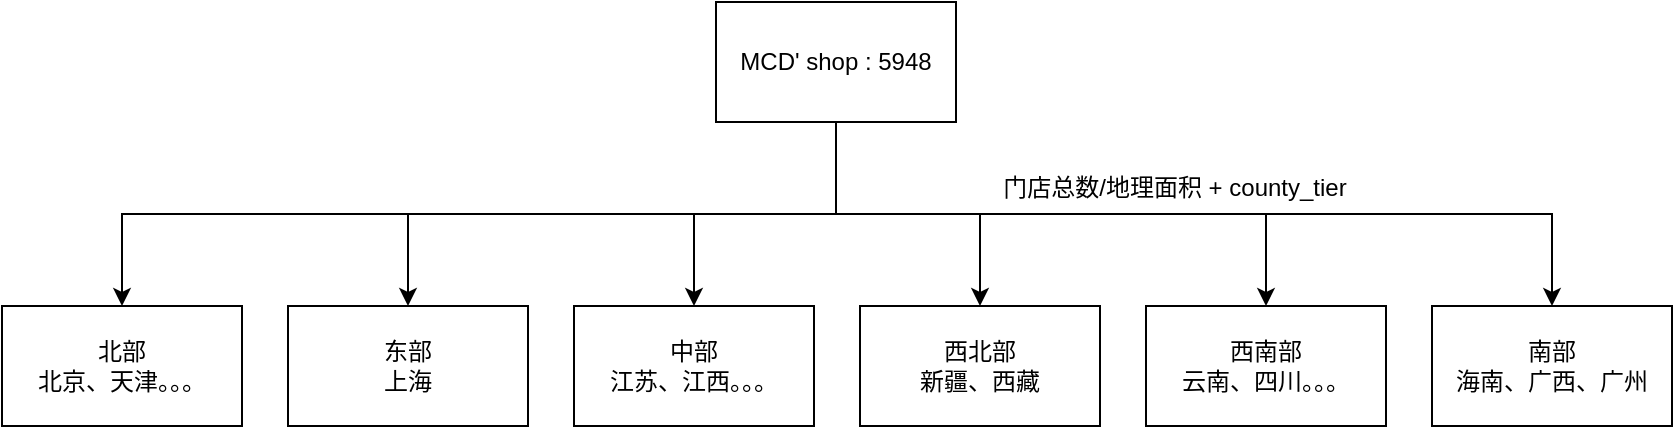<mxfile version="24.0.6" type="github">
  <diagram name="第 1 页" id="RmDm3fmFeUkyor1gOjHk">
    <mxGraphModel dx="760" dy="482" grid="0" gridSize="10" guides="1" tooltips="1" connect="1" arrows="1" fold="1" page="0" pageScale="1" pageWidth="1200" pageHeight="1920" math="0" shadow="0">
      <root>
        <mxCell id="0" />
        <mxCell id="1" parent="0" />
        <mxCell id="SMzR3NN7AUrO5DCWCIX2-3" value="" style="edgeStyle=orthogonalEdgeStyle;rounded=0;orthogonalLoop=1;jettySize=auto;html=1;exitX=0.5;exitY=1;exitDx=0;exitDy=0;" edge="1" parent="1" source="SMzR3NN7AUrO5DCWCIX2-1" target="SMzR3NN7AUrO5DCWCIX2-2">
          <mxGeometry relative="1" as="geometry" />
        </mxCell>
        <mxCell id="SMzR3NN7AUrO5DCWCIX2-8" style="edgeStyle=orthogonalEdgeStyle;rounded=0;orthogonalLoop=1;jettySize=auto;html=1;" edge="1" parent="1" source="SMzR3NN7AUrO5DCWCIX2-1" target="SMzR3NN7AUrO5DCWCIX2-5">
          <mxGeometry relative="1" as="geometry" />
        </mxCell>
        <mxCell id="SMzR3NN7AUrO5DCWCIX2-9" style="edgeStyle=orthogonalEdgeStyle;rounded=0;orthogonalLoop=1;jettySize=auto;html=1;" edge="1" parent="1" source="SMzR3NN7AUrO5DCWCIX2-1" target="SMzR3NN7AUrO5DCWCIX2-4">
          <mxGeometry relative="1" as="geometry" />
        </mxCell>
        <mxCell id="SMzR3NN7AUrO5DCWCIX2-10" style="edgeStyle=orthogonalEdgeStyle;rounded=0;orthogonalLoop=1;jettySize=auto;html=1;" edge="1" parent="1" source="SMzR3NN7AUrO5DCWCIX2-1" target="SMzR3NN7AUrO5DCWCIX2-6">
          <mxGeometry relative="1" as="geometry">
            <Array as="points">
              <mxPoint x="441" y="216" />
              <mxPoint x="656" y="216" />
            </Array>
          </mxGeometry>
        </mxCell>
        <mxCell id="SMzR3NN7AUrO5DCWCIX2-11" style="edgeStyle=orthogonalEdgeStyle;rounded=0;orthogonalLoop=1;jettySize=auto;html=1;exitX=0.5;exitY=1;exitDx=0;exitDy=0;" edge="1" parent="1" source="SMzR3NN7AUrO5DCWCIX2-1" target="SMzR3NN7AUrO5DCWCIX2-7">
          <mxGeometry relative="1" as="geometry">
            <Array as="points">
              <mxPoint x="441" y="216" />
              <mxPoint x="799" y="216" />
            </Array>
          </mxGeometry>
        </mxCell>
        <mxCell id="SMzR3NN7AUrO5DCWCIX2-14" style="edgeStyle=orthogonalEdgeStyle;rounded=0;orthogonalLoop=1;jettySize=auto;html=1;" edge="1" parent="1" source="SMzR3NN7AUrO5DCWCIX2-1" target="SMzR3NN7AUrO5DCWCIX2-13">
          <mxGeometry relative="1" as="geometry">
            <Array as="points">
              <mxPoint x="441" y="216" />
              <mxPoint x="84" y="216" />
            </Array>
          </mxGeometry>
        </mxCell>
        <mxCell id="SMzR3NN7AUrO5DCWCIX2-1" value="MCD&#39; shop : 5948" style="rounded=0;whiteSpace=wrap;html=1;" vertex="1" parent="1">
          <mxGeometry x="381" y="110" width="120" height="60" as="geometry" />
        </mxCell>
        <mxCell id="SMzR3NN7AUrO5DCWCIX2-2" value="&lt;div&gt;东部&lt;/div&gt;&lt;div&gt;上海&lt;/div&gt;" style="rounded=0;whiteSpace=wrap;html=1;" vertex="1" parent="1">
          <mxGeometry x="167" y="262" width="120" height="60" as="geometry" />
        </mxCell>
        <mxCell id="SMzR3NN7AUrO5DCWCIX2-4" value="西北部&lt;div&gt;新疆、西藏&lt;/div&gt;" style="rounded=0;whiteSpace=wrap;html=1;" vertex="1" parent="1">
          <mxGeometry x="453" y="262" width="120" height="60" as="geometry" />
        </mxCell>
        <mxCell id="SMzR3NN7AUrO5DCWCIX2-5" value="中部&lt;div&gt;江苏、江西。。。&lt;/div&gt;" style="rounded=0;whiteSpace=wrap;html=1;" vertex="1" parent="1">
          <mxGeometry x="310" y="262" width="120" height="60" as="geometry" />
        </mxCell>
        <mxCell id="SMzR3NN7AUrO5DCWCIX2-6" value="西南部&lt;div&gt;云南、四川。。。&lt;/div&gt;" style="rounded=0;whiteSpace=wrap;html=1;" vertex="1" parent="1">
          <mxGeometry x="596" y="262" width="120" height="60" as="geometry" />
        </mxCell>
        <mxCell id="SMzR3NN7AUrO5DCWCIX2-7" value="南部&lt;div&gt;海南、广西、广州&lt;/div&gt;" style="rounded=0;whiteSpace=wrap;html=1;" vertex="1" parent="1">
          <mxGeometry x="739" y="262" width="120" height="60" as="geometry" />
        </mxCell>
        <mxCell id="SMzR3NN7AUrO5DCWCIX2-12" value="门店总数/地理面积 + county_tier" style="text;html=1;align=center;verticalAlign=middle;whiteSpace=wrap;rounded=0;" vertex="1" parent="1">
          <mxGeometry x="517" y="188" width="187" height="30" as="geometry" />
        </mxCell>
        <mxCell id="SMzR3NN7AUrO5DCWCIX2-13" value="北部&lt;div&gt;北京、天津。。。&lt;/div&gt;" style="rounded=0;whiteSpace=wrap;html=1;" vertex="1" parent="1">
          <mxGeometry x="24" y="262" width="120" height="60" as="geometry" />
        </mxCell>
      </root>
    </mxGraphModel>
  </diagram>
</mxfile>

